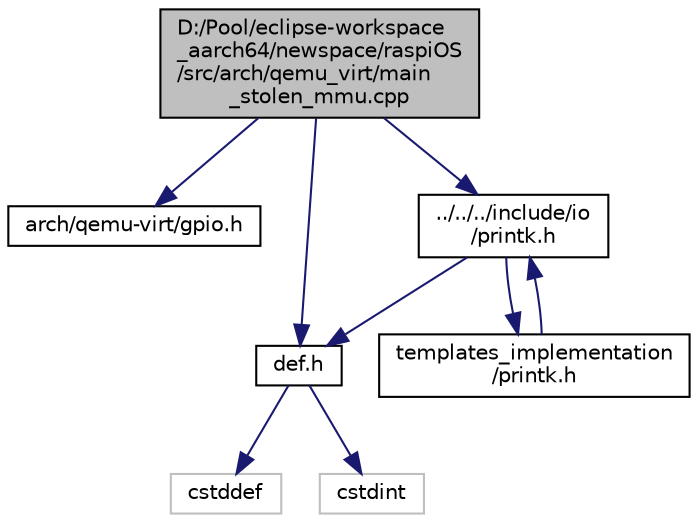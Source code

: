 digraph "D:/Pool/eclipse-workspace_aarch64/newspace/raspiOS/src/arch/qemu_virt/main_stolen_mmu.cpp"
{
  edge [fontname="Helvetica",fontsize="10",labelfontname="Helvetica",labelfontsize="10"];
  node [fontname="Helvetica",fontsize="10",shape=record];
  Node3013 [label="D:/Pool/eclipse-workspace\l_aarch64/newspace/raspiOS\l/src/arch/qemu_virt/main\l_stolen_mmu.cpp",height=0.2,width=0.4,color="black", fillcolor="grey75", style="filled", fontcolor="black"];
  Node3013 -> Node3014 [color="midnightblue",fontsize="10",style="solid",fontname="Helvetica"];
  Node3014 [label="arch/qemu-virt/gpio.h",height=0.2,width=0.4,color="black", fillcolor="white", style="filled",URL="$d4/d62/qemu-virt_2gpio_8h.html"];
  Node3013 -> Node3015 [color="midnightblue",fontsize="10",style="solid",fontname="Helvetica"];
  Node3015 [label="def.h",height=0.2,width=0.4,color="black", fillcolor="white", style="filled",URL="$d4/da4/def_8h.html"];
  Node3015 -> Node3016 [color="midnightblue",fontsize="10",style="solid",fontname="Helvetica"];
  Node3016 [label="cstddef",height=0.2,width=0.4,color="grey75", fillcolor="white", style="filled"];
  Node3015 -> Node3017 [color="midnightblue",fontsize="10",style="solid",fontname="Helvetica"];
  Node3017 [label="cstdint",height=0.2,width=0.4,color="grey75", fillcolor="white", style="filled"];
  Node3013 -> Node3018 [color="midnightblue",fontsize="10",style="solid",fontname="Helvetica"];
  Node3018 [label="../../../include/io\l/printk.h",height=0.2,width=0.4,color="black", fillcolor="white", style="filled",URL="$dd/d17/io_2printk_8h.html"];
  Node3018 -> Node3015 [color="midnightblue",fontsize="10",style="solid",fontname="Helvetica"];
  Node3018 -> Node3019 [color="midnightblue",fontsize="10",style="solid",fontname="Helvetica"];
  Node3019 [label="templates_implementation\l/printk.h",height=0.2,width=0.4,color="black", fillcolor="white", style="filled",URL="$d7/d95/templates__implementation_2printk_8h.html"];
  Node3019 -> Node3018 [color="midnightblue",fontsize="10",style="solid",fontname="Helvetica"];
}
